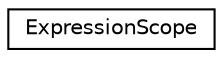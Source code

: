digraph "Graphical Class Hierarchy"
{
 // LATEX_PDF_SIZE
  edge [fontname="Helvetica",fontsize="10",labelfontname="Helvetica",labelfontsize="10"];
  node [fontname="Helvetica",fontsize="10",shape=record];
  rankdir="LR";
  Node0 [label="ExpressionScope",height=0.2,width=0.4,color="black", fillcolor="white", style="filled",URL="$classExpressionScope.html",tooltip=" "];
}
